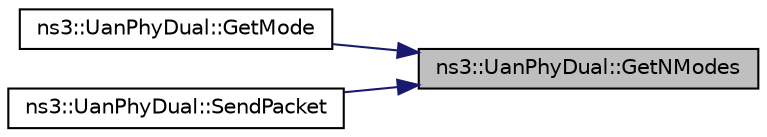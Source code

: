 digraph "ns3::UanPhyDual::GetNModes"
{
 // LATEX_PDF_SIZE
  edge [fontname="Helvetica",fontsize="10",labelfontname="Helvetica",labelfontsize="10"];
  node [fontname="Helvetica",fontsize="10",shape=record];
  rankdir="RL";
  Node1 [label="ns3::UanPhyDual::GetNModes",height=0.2,width=0.4,color="black", fillcolor="grey75", style="filled", fontcolor="black",tooltip="Get the number of transmission modes supported by this Phy."];
  Node1 -> Node2 [dir="back",color="midnightblue",fontsize="10",style="solid",fontname="Helvetica"];
  Node2 [label="ns3::UanPhyDual::GetMode",height=0.2,width=0.4,color="black", fillcolor="white", style="filled",URL="$classns3_1_1_uan_phy_dual.html#a815b4b3bb5e98f7a895f364c1f2c8561",tooltip="Get a specific transmission mode."];
  Node1 -> Node3 [dir="back",color="midnightblue",fontsize="10",style="solid",fontname="Helvetica"];
  Node3 [label="ns3::UanPhyDual::SendPacket",height=0.2,width=0.4,color="black", fillcolor="white", style="filled",URL="$classns3_1_1_uan_phy_dual.html#a2909357268086f3f2b847f322dbffcf5",tooltip="Send a packet using a specific transmission mode."];
}
